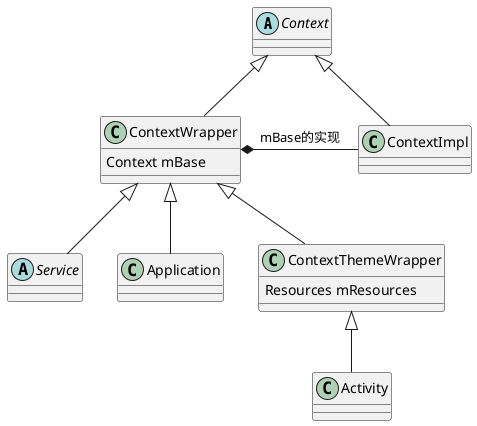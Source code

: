 @startuml

abstract class Context
class ContextImpl
class ContextWrapper {
  Context mBase
}
abstract class Service
class Application
class ContextThemeWrapper {
    Resources mResources
}
Context <|-- ContextWrapper
Context <|-- ContextImpl
ContextWrapper *- ContextImpl : mBase的实现
ContextWrapper <|-- ContextThemeWrapper
ContextWrapper <|-- Application
ContextWrapper <|-- Service
ContextThemeWrapper <|-- Activity

@enduml